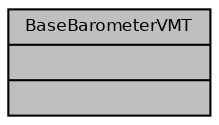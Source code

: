 digraph "BaseBarometerVMT"
{
  bgcolor="transparent";
  edge [fontname="Helvetica",fontsize="8",labelfontname="Helvetica",labelfontsize="8"];
  node [fontname="Helvetica",fontsize="8",shape=record];
  Node1 [label="{BaseBarometerVMT\n||}",height=0.2,width=0.4,color="black", fillcolor="grey75", style="filled", fontcolor="black"];
}
